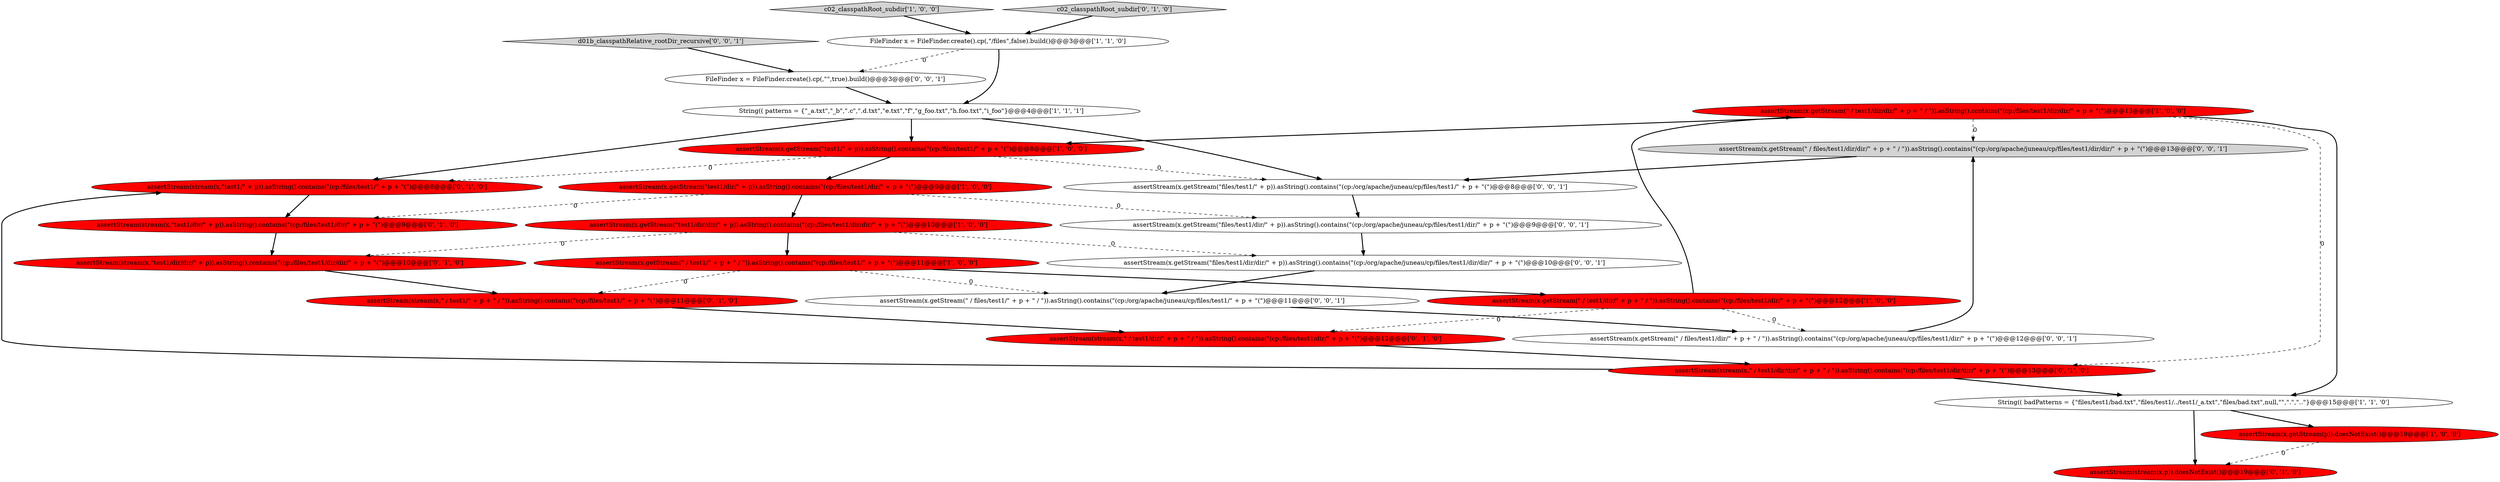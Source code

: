 digraph {
3 [style = filled, label = "String(( badPatterns = {\"files/test1/bad.txt\",\"files/test1/../test1/_a.txt\",\"files/bad.txt\",null,\"\",\".\",\"..\"}@@@15@@@['1', '1', '0']", fillcolor = white, shape = ellipse image = "AAA0AAABBB1BBB"];
2 [style = filled, label = "assertStream(x.getStream(\"test1/dir/dir/\" + p)).asString().contains(\"(cp:/files/test1/dir/dir/\" + p + \"(\")@@@10@@@['1', '0', '0']", fillcolor = red, shape = ellipse image = "AAA1AAABBB1BBB"];
18 [style = filled, label = "assertStream(stream(x,\"test1/\" + p)).asString().contains(\"(cp:/files/test1/\" + p + \"(\")@@@8@@@['0', '1', '0']", fillcolor = red, shape = ellipse image = "AAA1AAABBB2BBB"];
23 [style = filled, label = "assertStream(x.getStream(\" / files/test1/dir/dir/\" + p + \" / \")).asString().contains(\"(cp:/org/apache/juneau/cp/files/test1/dir/dir/\" + p + \"(\")@@@13@@@['0', '0', '1']", fillcolor = lightgray, shape = ellipse image = "AAA0AAABBB3BBB"];
8 [style = filled, label = "assertStream(x.getStream(\" / test1/dir/\" + p + \" / \")).asString().contains(\"(cp:/files/test1/dir/\" + p + \"(\")@@@12@@@['1', '0', '0']", fillcolor = red, shape = ellipse image = "AAA1AAABBB1BBB"];
17 [style = filled, label = "assertStream(stream(x,\"test1/dir/\" + p)).asString().contains(\"(cp:/files/test1/dir/\" + p + \"(\")@@@9@@@['0', '1', '0']", fillcolor = red, shape = ellipse image = "AAA1AAABBB2BBB"];
7 [style = filled, label = "assertStream(x.getStream(\" / test1/dir/dir/\" + p + \" / \")).asString().contains(\"(cp:/files/test1/dir/dir/\" + p + \"(\")@@@13@@@['1', '0', '0']", fillcolor = red, shape = ellipse image = "AAA1AAABBB1BBB"];
15 [style = filled, label = "assertStream(stream(x,\" / test1/dir/\" + p + \" / \")).asString().contains(\"(cp:/files/test1/dir/\" + p + \"(\")@@@12@@@['0', '1', '0']", fillcolor = red, shape = ellipse image = "AAA1AAABBB2BBB"];
21 [style = filled, label = "FileFinder x = FileFinder.create().cp(,\"\",true).build()@@@3@@@['0', '0', '1']", fillcolor = white, shape = ellipse image = "AAA0AAABBB3BBB"];
22 [style = filled, label = "assertStream(x.getStream(\"files/test1/dir/\" + p)).asString().contains(\"(cp:/org/apache/juneau/cp/files/test1/dir/\" + p + \"(\")@@@9@@@['0', '0', '1']", fillcolor = white, shape = ellipse image = "AAA0AAABBB3BBB"];
24 [style = filled, label = "d01b_classpathRelative_rootDir_recursive['0', '0', '1']", fillcolor = lightgray, shape = diamond image = "AAA0AAABBB3BBB"];
0 [style = filled, label = "FileFinder x = FileFinder.create().cp(,\"/files\",false).build()@@@3@@@['1', '1', '0']", fillcolor = white, shape = ellipse image = "AAA0AAABBB1BBB"];
1 [style = filled, label = "assertStream(x.getStream(\"test1/dir/\" + p)).asString().contains(\"(cp:/files/test1/dir/\" + p + \"(\")@@@9@@@['1', '0', '0']", fillcolor = red, shape = ellipse image = "AAA1AAABBB1BBB"];
4 [style = filled, label = "c02_classpathRoot_subdir['1', '0', '0']", fillcolor = lightgray, shape = diamond image = "AAA0AAABBB1BBB"];
20 [style = filled, label = "assertStream(x.getStream(\" / files/test1/dir/\" + p + \" / \")).asString().contains(\"(cp:/org/apache/juneau/cp/files/test1/dir/\" + p + \"(\")@@@12@@@['0', '0', '1']", fillcolor = white, shape = ellipse image = "AAA0AAABBB3BBB"];
5 [style = filled, label = "assertStream(x.getStream(\" / test1/\" + p + \" / \")).asString().contains(\"(cp:/files/test1/\" + p + \"(\")@@@11@@@['1', '0', '0']", fillcolor = red, shape = ellipse image = "AAA1AAABBB1BBB"];
16 [style = filled, label = "assertStream(stream(x,\"test1/dir/dir/\" + p)).asString().contains(\"(cp:/files/test1/dir/dir/\" + p + \"(\")@@@10@@@['0', '1', '0']", fillcolor = red, shape = ellipse image = "AAA1AAABBB2BBB"];
19 [style = filled, label = "assertStream(x.getStream(\"files/test1/\" + p)).asString().contains(\"(cp:/org/apache/juneau/cp/files/test1/\" + p + \"(\")@@@8@@@['0', '0', '1']", fillcolor = white, shape = ellipse image = "AAA0AAABBB3BBB"];
9 [style = filled, label = "assertStream(x.getStream(p)).doesNotExist()@@@19@@@['1', '0', '0']", fillcolor = red, shape = ellipse image = "AAA1AAABBB1BBB"];
11 [style = filled, label = "assertStream(stream(x,p)).doesNotExist()@@@19@@@['0', '1', '0']", fillcolor = red, shape = ellipse image = "AAA1AAABBB2BBB"];
13 [style = filled, label = "c02_classpathRoot_subdir['0', '1', '0']", fillcolor = lightgray, shape = diamond image = "AAA0AAABBB2BBB"];
10 [style = filled, label = "assertStream(x.getStream(\"test1/\" + p)).asString().contains(\"(cp:/files/test1/\" + p + \"(\")@@@8@@@['1', '0', '0']", fillcolor = red, shape = ellipse image = "AAA1AAABBB1BBB"];
6 [style = filled, label = "String(( patterns = {\"_a.txt\",\"_b\",\".c\",\".d.txt\",\"e.txt\",\"f\",\"g_foo.txt\",\"h.foo.txt\",\"i_foo\"}@@@4@@@['1', '1', '1']", fillcolor = white, shape = ellipse image = "AAA0AAABBB1BBB"];
26 [style = filled, label = "assertStream(x.getStream(\" / files/test1/\" + p + \" / \")).asString().contains(\"(cp:/org/apache/juneau/cp/files/test1/\" + p + \"(\")@@@11@@@['0', '0', '1']", fillcolor = white, shape = ellipse image = "AAA0AAABBB3BBB"];
25 [style = filled, label = "assertStream(x.getStream(\"files/test1/dir/dir/\" + p)).asString().contains(\"(cp:/org/apache/juneau/cp/files/test1/dir/dir/\" + p + \"(\")@@@10@@@['0', '0', '1']", fillcolor = white, shape = ellipse image = "AAA0AAABBB3BBB"];
12 [style = filled, label = "assertStream(stream(x,\" / test1/\" + p + \" / \")).asString().contains(\"(cp:/files/test1/\" + p + \"(\")@@@11@@@['0', '1', '0']", fillcolor = red, shape = ellipse image = "AAA1AAABBB2BBB"];
14 [style = filled, label = "assertStream(stream(x,\" / test1/dir/dir/\" + p + \" / \")).asString().contains(\"(cp:/files/test1/dir/dir/\" + p + \"(\")@@@13@@@['0', '1', '0']", fillcolor = red, shape = ellipse image = "AAA1AAABBB2BBB"];
14->3 [style = bold, label=""];
5->8 [style = bold, label=""];
22->25 [style = bold, label=""];
2->5 [style = bold, label=""];
5->12 [style = dashed, label="0"];
7->23 [style = dashed, label="0"];
15->14 [style = bold, label=""];
21->6 [style = bold, label=""];
0->6 [style = bold, label=""];
7->10 [style = bold, label=""];
5->26 [style = dashed, label="0"];
10->19 [style = dashed, label="0"];
6->18 [style = bold, label=""];
7->14 [style = dashed, label="0"];
8->15 [style = dashed, label="0"];
12->15 [style = bold, label=""];
8->20 [style = dashed, label="0"];
3->11 [style = bold, label=""];
18->17 [style = bold, label=""];
26->20 [style = bold, label=""];
6->19 [style = bold, label=""];
7->3 [style = bold, label=""];
8->7 [style = bold, label=""];
4->0 [style = bold, label=""];
1->22 [style = dashed, label="0"];
3->9 [style = bold, label=""];
1->17 [style = dashed, label="0"];
20->23 [style = bold, label=""];
24->21 [style = bold, label=""];
0->21 [style = dashed, label="0"];
2->16 [style = dashed, label="0"];
6->10 [style = bold, label=""];
23->19 [style = bold, label=""];
25->26 [style = bold, label=""];
2->25 [style = dashed, label="0"];
9->11 [style = dashed, label="0"];
14->18 [style = bold, label=""];
1->2 [style = bold, label=""];
10->1 [style = bold, label=""];
19->22 [style = bold, label=""];
16->12 [style = bold, label=""];
10->18 [style = dashed, label="0"];
17->16 [style = bold, label=""];
13->0 [style = bold, label=""];
}
